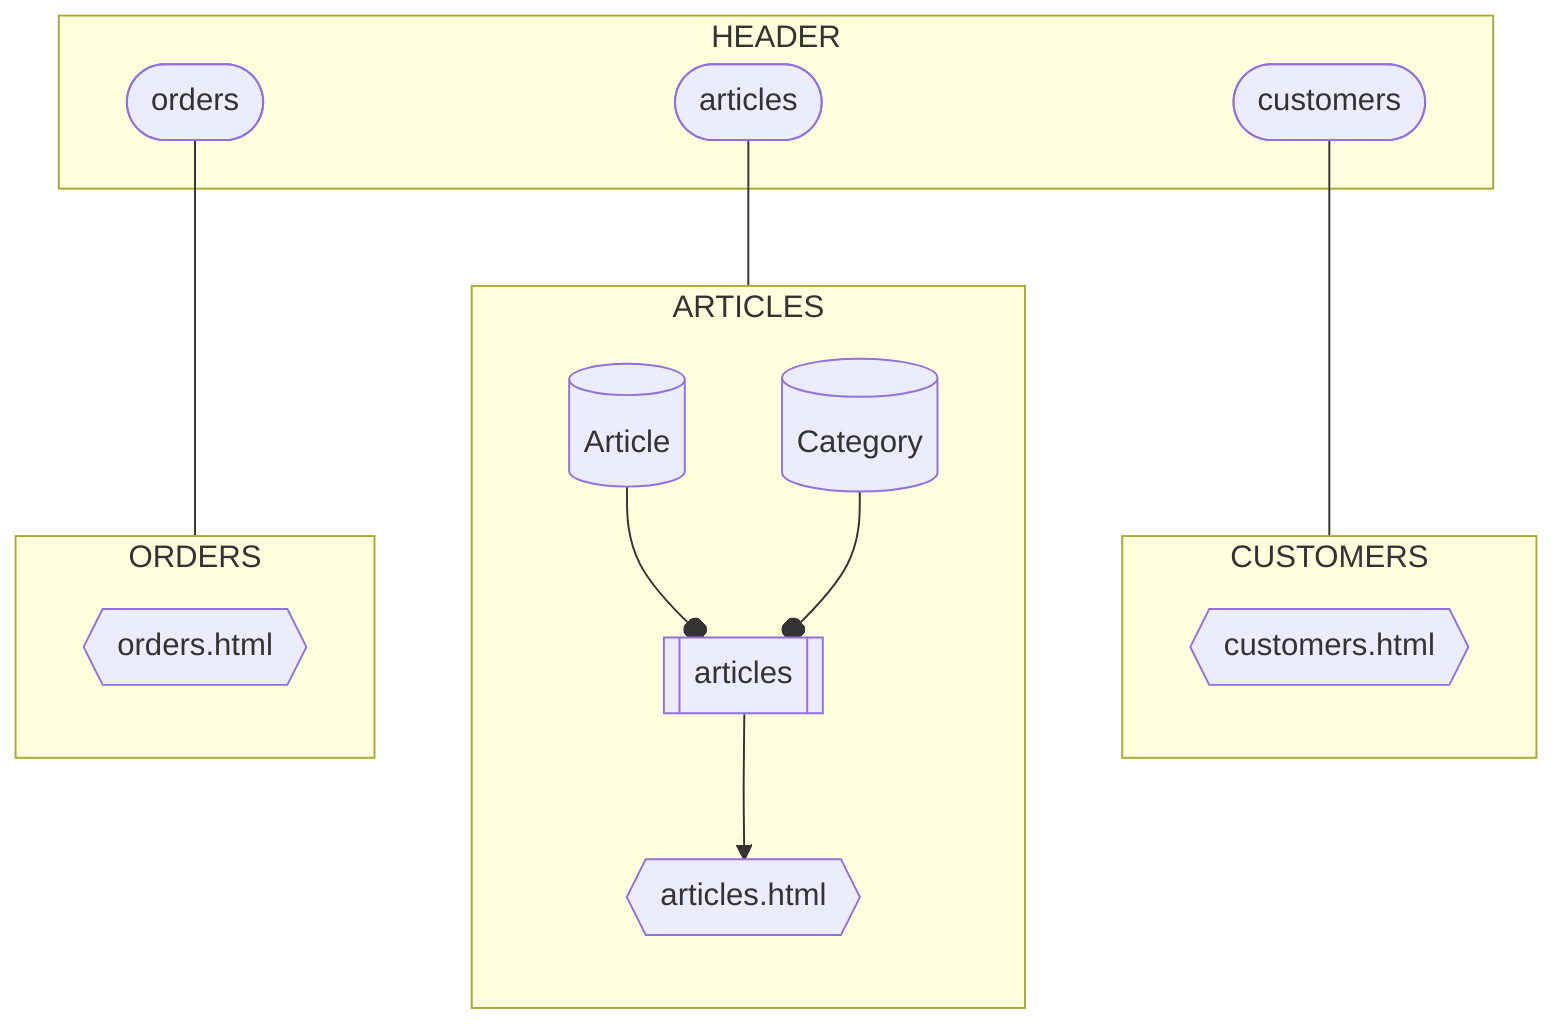 flowchart TB
  subgraph HEADER
    direction TB
    Obutton([orders])
    Abutton([articles])
    Cbutton([customers])
  end
  subgraph ORDERS
    direction TB
    Ohtml{{"orders.html"}}
  end
  subgraph ARTICLES
    direction TB
    Adb[(Article)] --o A[[articles]]
    Cdb[(Category)] --o A
    Ahtml{{"articles.html"}}
    A --> Ahtml
  end
  subgraph CUSTOMERS
    direction TB
    Chtml{{"customers.html"}}
  end
  Abutton --- ARTICLES
  Obutton --- ORDERS
  Cbutton --- CUSTOMERS